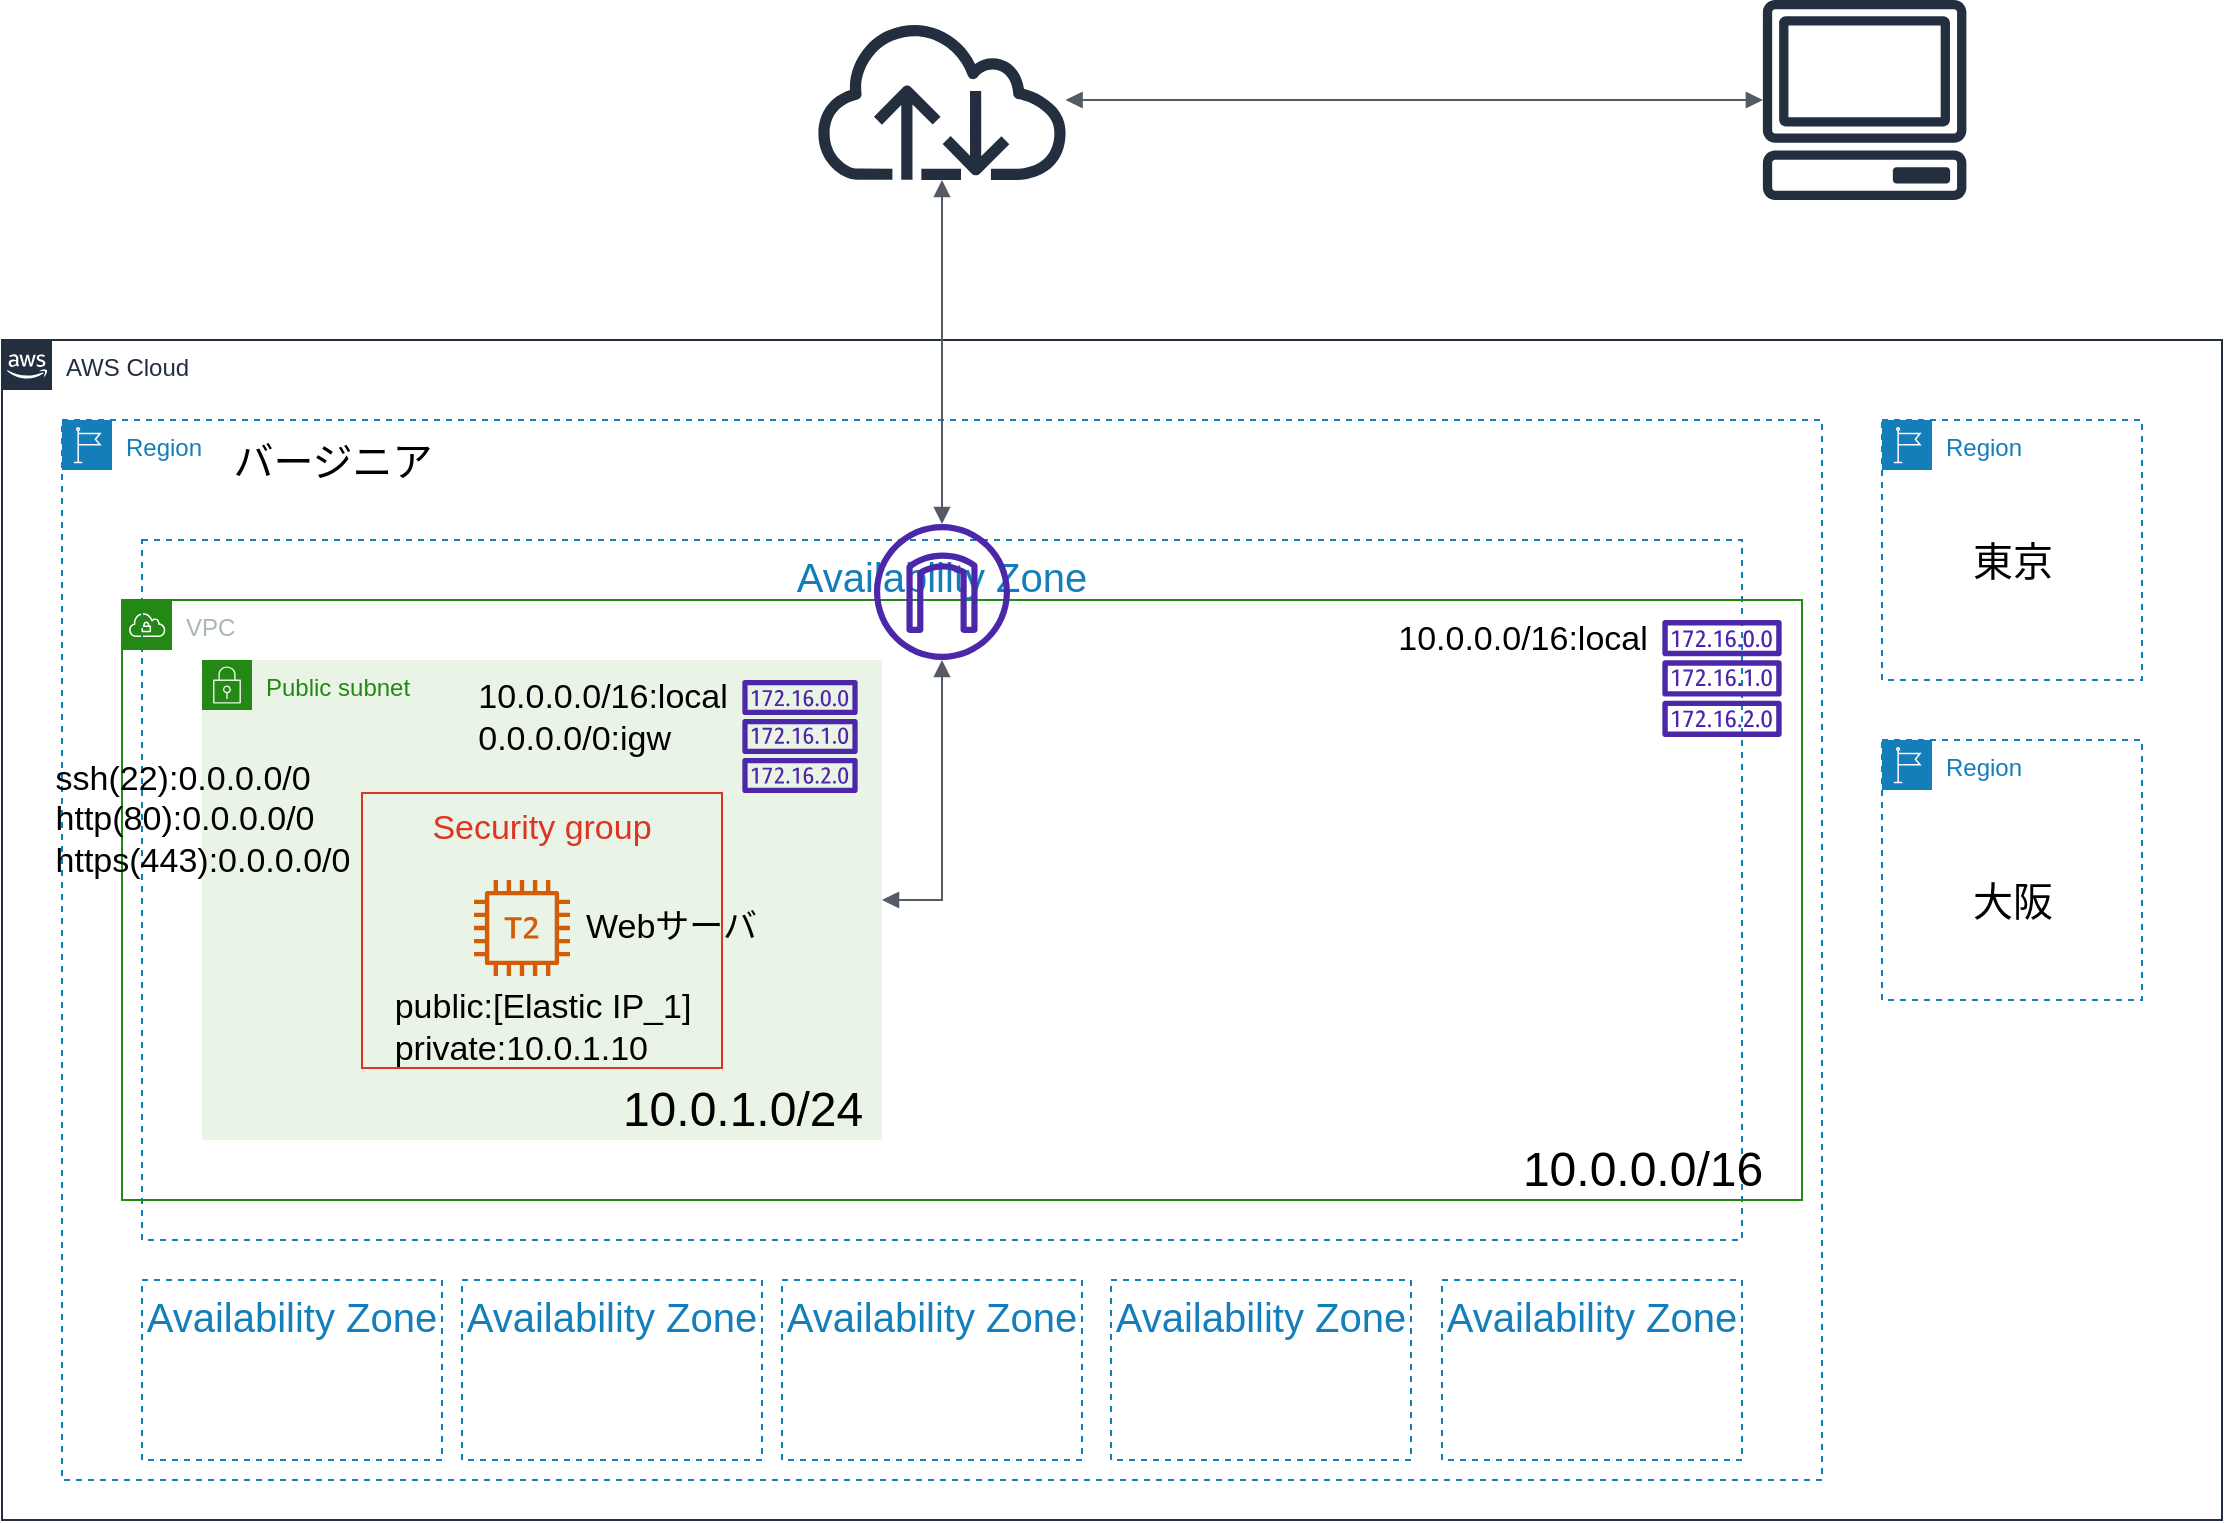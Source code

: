 <mxfile version="16.5.3" type="device"><diagram id="jHGPRK7OEZZswcV6LGpF" name="Page-1"><mxGraphModel dx="1381" dy="794" grid="1" gridSize="10" guides="1" tooltips="1" connect="1" arrows="1" fold="1" page="1" pageScale="1" pageWidth="1169" pageHeight="827" math="0" shadow="0"><root><mxCell id="0"/><mxCell id="1" parent="0"/><mxCell id="D1KLTxWbHaSVt6todmUT-1" value="AWS Cloud" style="points=[[0,0],[0.25,0],[0.5,0],[0.75,0],[1,0],[1,0.25],[1,0.5],[1,0.75],[1,1],[0.75,1],[0.5,1],[0.25,1],[0,1],[0,0.75],[0,0.5],[0,0.25]];outlineConnect=0;gradientColor=none;html=1;whiteSpace=wrap;fontSize=12;fontStyle=0;shape=mxgraph.aws4.group;grIcon=mxgraph.aws4.group_aws_cloud_alt;strokeColor=#232F3E;fillColor=none;verticalAlign=top;align=left;spacingLeft=30;fontColor=#232F3E;dashed=0;" parent="1" vertex="1"><mxGeometry x="30" y="210" width="1110" height="590" as="geometry"/></mxCell><mxCell id="D1KLTxWbHaSVt6todmUT-3" value="Region" style="points=[[0,0],[0.25,0],[0.5,0],[0.75,0],[1,0],[1,0.25],[1,0.5],[1,0.75],[1,1],[0.75,1],[0.5,1],[0.25,1],[0,1],[0,0.75],[0,0.5],[0,0.25]];outlineConnect=0;gradientColor=none;html=1;whiteSpace=wrap;fontSize=12;fontStyle=0;shape=mxgraph.aws4.group;grIcon=mxgraph.aws4.group_region;strokeColor=#147EBA;fillColor=none;verticalAlign=top;align=left;spacingLeft=30;fontColor=#147EBA;dashed=1;" parent="1" vertex="1"><mxGeometry x="60" y="250" width="880" height="530" as="geometry"/></mxCell><mxCell id="D1KLTxWbHaSVt6todmUT-4" value="&lt;font style=&quot;font-size: 20px&quot;&gt;バージニア&lt;/font&gt;" style="text;html=1;resizable=0;autosize=1;align=center;verticalAlign=middle;points=[];fillColor=none;strokeColor=none;rounded=0;" parent="1" vertex="1"><mxGeometry x="135" y="260" width="120" height="20" as="geometry"/></mxCell><mxCell id="D1KLTxWbHaSVt6todmUT-5" value="Region" style="points=[[0,0],[0.25,0],[0.5,0],[0.75,0],[1,0],[1,0.25],[1,0.5],[1,0.75],[1,1],[0.75,1],[0.5,1],[0.25,1],[0,1],[0,0.75],[0,0.5],[0,0.25]];outlineConnect=0;gradientColor=none;html=1;whiteSpace=wrap;fontSize=12;fontStyle=0;shape=mxgraph.aws4.group;grIcon=mxgraph.aws4.group_region;strokeColor=#147EBA;fillColor=none;verticalAlign=top;align=left;spacingLeft=30;fontColor=#147EBA;dashed=1;" parent="1" vertex="1"><mxGeometry x="970" y="250" width="130" height="130" as="geometry"/></mxCell><mxCell id="D1KLTxWbHaSVt6todmUT-6" value="Region" style="points=[[0,0],[0.25,0],[0.5,0],[0.75,0],[1,0],[1,0.25],[1,0.5],[1,0.75],[1,1],[0.75,1],[0.5,1],[0.25,1],[0,1],[0,0.75],[0,0.5],[0,0.25]];outlineConnect=0;gradientColor=none;html=1;whiteSpace=wrap;fontSize=12;fontStyle=0;shape=mxgraph.aws4.group;grIcon=mxgraph.aws4.group_region;strokeColor=#147EBA;fillColor=none;verticalAlign=top;align=left;spacingLeft=30;fontColor=#147EBA;dashed=1;" parent="1" vertex="1"><mxGeometry x="970" y="410" width="130" height="130" as="geometry"/></mxCell><mxCell id="D1KLTxWbHaSVt6todmUT-7" value="&lt;font style=&quot;font-size: 20px&quot;&gt;東京&lt;/font&gt;" style="text;html=1;resizable=0;autosize=1;align=center;verticalAlign=middle;points=[];fillColor=none;strokeColor=none;rounded=0;" parent="1" vertex="1"><mxGeometry x="1005" y="310" width="60" height="20" as="geometry"/></mxCell><mxCell id="D1KLTxWbHaSVt6todmUT-8" value="&lt;font style=&quot;font-size: 20px&quot;&gt;大阪&lt;/font&gt;" style="text;html=1;resizable=0;autosize=1;align=center;verticalAlign=middle;points=[];fillColor=none;strokeColor=none;rounded=0;" parent="1" vertex="1"><mxGeometry x="1005" y="480" width="60" height="20" as="geometry"/></mxCell><mxCell id="D1KLTxWbHaSVt6todmUT-9" value="Availability Zone" style="fillColor=none;strokeColor=#147EBA;dashed=1;verticalAlign=top;fontStyle=0;fontColor=#147EBA;fontSize=20;" parent="1" vertex="1"><mxGeometry x="100" y="310" width="800" height="350" as="geometry"/></mxCell><mxCell id="D1KLTxWbHaSVt6todmUT-11" value="Availability Zone" style="fillColor=none;strokeColor=#147EBA;dashed=1;verticalAlign=top;fontStyle=0;fontColor=#147EBA;fontSize=20;" parent="1" vertex="1"><mxGeometry x="100" y="680" width="150" height="90" as="geometry"/></mxCell><mxCell id="D1KLTxWbHaSVt6todmUT-12" value="Availability Zone" style="fillColor=none;strokeColor=#147EBA;dashed=1;verticalAlign=top;fontStyle=0;fontColor=#147EBA;fontSize=20;" parent="1" vertex="1"><mxGeometry x="260" y="680" width="150" height="90" as="geometry"/></mxCell><mxCell id="D1KLTxWbHaSVt6todmUT-13" value="Availability Zone" style="fillColor=none;strokeColor=#147EBA;dashed=1;verticalAlign=top;fontStyle=0;fontColor=#147EBA;fontSize=20;" parent="1" vertex="1"><mxGeometry x="420" y="680" width="150" height="90" as="geometry"/></mxCell><mxCell id="D1KLTxWbHaSVt6todmUT-14" value="Availability Zone" style="fillColor=none;strokeColor=#147EBA;dashed=1;verticalAlign=top;fontStyle=0;fontColor=#147EBA;fontSize=20;" parent="1" vertex="1"><mxGeometry x="584.5" y="680" width="150" height="90" as="geometry"/></mxCell><mxCell id="D1KLTxWbHaSVt6todmUT-15" value="Availability Zone" style="fillColor=none;strokeColor=#147EBA;dashed=1;verticalAlign=top;fontStyle=0;fontColor=#147EBA;fontSize=20;" parent="1" vertex="1"><mxGeometry x="750" y="680" width="150" height="90" as="geometry"/></mxCell><mxCell id="D1KLTxWbHaSVt6todmUT-16" value="VPC" style="points=[[0,0],[0.25,0],[0.5,0],[0.75,0],[1,0],[1,0.25],[1,0.5],[1,0.75],[1,1],[0.75,1],[0.5,1],[0.25,1],[0,1],[0,0.75],[0,0.5],[0,0.25]];outlineConnect=0;gradientColor=none;html=1;whiteSpace=wrap;fontSize=12;fontStyle=0;shape=mxgraph.aws4.group;grIcon=mxgraph.aws4.group_vpc;strokeColor=#248814;fillColor=none;verticalAlign=top;align=left;spacingLeft=30;fontColor=#AAB7B8;dashed=0;" parent="1" vertex="1"><mxGeometry x="90" y="340" width="840" height="300" as="geometry"/></mxCell><mxCell id="D1KLTxWbHaSVt6todmUT-17" value="&lt;font style=&quot;font-size: 24px&quot;&gt;10.0.0.0/16&lt;/font&gt;" style="text;html=1;resizable=0;autosize=1;align=center;verticalAlign=middle;points=[];fillColor=none;strokeColor=none;rounded=0;fontSize=20;" parent="1" vertex="1"><mxGeometry x="780" y="610" width="140" height="30" as="geometry"/></mxCell><mxCell id="D1KLTxWbHaSVt6todmUT-18" value="Public subnet" style="points=[[0,0],[0.25,0],[0.5,0],[0.75,0],[1,0],[1,0.25],[1,0.5],[1,0.75],[1,1],[0.75,1],[0.5,1],[0.25,1],[0,1],[0,0.75],[0,0.5],[0,0.25]];outlineConnect=0;gradientColor=none;html=1;whiteSpace=wrap;fontSize=12;fontStyle=0;shape=mxgraph.aws4.group;grIcon=mxgraph.aws4.group_security_group;grStroke=0;strokeColor=#248814;fillColor=#E9F3E6;verticalAlign=top;align=left;spacingLeft=30;fontColor=#248814;dashed=0;" parent="1" vertex="1"><mxGeometry x="130" y="370" width="340" height="240" as="geometry"/></mxCell><mxCell id="D1KLTxWbHaSVt6todmUT-19" value="&lt;font style=&quot;font-size: 24px&quot;&gt;10.0.1.0/24&lt;/font&gt;" style="text;html=1;resizable=0;autosize=1;align=center;verticalAlign=middle;points=[];fillColor=none;strokeColor=none;rounded=0;fontSize=20;" parent="1" vertex="1"><mxGeometry x="330" y="580" width="140" height="30" as="geometry"/></mxCell><mxCell id="D1KLTxWbHaSVt6todmUT-22" value="" style="sketch=0;outlineConnect=0;fontColor=#232F3E;gradientColor=none;fillColor=#232F3E;strokeColor=none;dashed=0;verticalLabelPosition=bottom;verticalAlign=top;align=center;html=1;fontSize=12;fontStyle=0;aspect=fixed;pointerEvents=1;shape=mxgraph.aws4.client;" parent="1" vertex="1"><mxGeometry x="910" y="40" width="102.63" height="100" as="geometry"/></mxCell><mxCell id="D1KLTxWbHaSVt6todmUT-23" value="" style="sketch=0;outlineConnect=0;fontColor=#232F3E;gradientColor=none;fillColor=#232F3E;strokeColor=none;dashed=0;verticalLabelPosition=bottom;verticalAlign=top;align=center;html=1;fontSize=12;fontStyle=0;aspect=fixed;pointerEvents=1;shape=mxgraph.aws4.internet;" parent="1" vertex="1"><mxGeometry x="435" y="50" width="130" height="80" as="geometry"/></mxCell><mxCell id="ukqF0awiUCykZ0KiMhG7-1" value="" style="sketch=0;outlineConnect=0;fontColor=#232F3E;gradientColor=none;fillColor=#4D27AA;strokeColor=none;dashed=0;verticalLabelPosition=bottom;verticalAlign=top;align=center;html=1;fontSize=12;fontStyle=0;aspect=fixed;pointerEvents=1;shape=mxgraph.aws4.internet_gateway;" vertex="1" parent="1"><mxGeometry x="466" y="302" width="68" height="68" as="geometry"/></mxCell><mxCell id="ukqF0awiUCykZ0KiMhG7-2" value="" style="edgeStyle=orthogonalEdgeStyle;html=1;endArrow=block;elbow=vertical;startArrow=block;startFill=1;endFill=1;strokeColor=#545B64;rounded=0;" edge="1" parent="1" source="ukqF0awiUCykZ0KiMhG7-1" target="D1KLTxWbHaSVt6todmUT-23"><mxGeometry width="100" relative="1" as="geometry"><mxPoint x="390" y="380" as="sourcePoint"/><mxPoint x="490" y="380" as="targetPoint"/></mxGeometry></mxCell><mxCell id="ukqF0awiUCykZ0KiMhG7-3" value="" style="edgeStyle=orthogonalEdgeStyle;html=1;endArrow=block;elbow=vertical;startArrow=block;startFill=1;endFill=1;strokeColor=#545B64;rounded=0;" edge="1" parent="1" source="D1KLTxWbHaSVt6todmUT-23" target="D1KLTxWbHaSVt6todmUT-22"><mxGeometry width="100" relative="1" as="geometry"><mxPoint x="390" y="380" as="sourcePoint"/><mxPoint x="490" y="380" as="targetPoint"/></mxGeometry></mxCell><mxCell id="ukqF0awiUCykZ0KiMhG7-4" value="" style="sketch=0;outlineConnect=0;fontColor=#232F3E;gradientColor=none;fillColor=#4D27AA;strokeColor=none;dashed=0;verticalLabelPosition=bottom;verticalAlign=top;align=center;html=1;fontSize=12;fontStyle=0;aspect=fixed;pointerEvents=1;shape=mxgraph.aws4.route_table;" vertex="1" parent="1"><mxGeometry x="860" y="350" width="60" height="58.46" as="geometry"/></mxCell><mxCell id="ukqF0awiUCykZ0KiMhG7-5" value="&lt;font style=&quot;font-size: 17px&quot;&gt;10.0.0.0/16:local&lt;/font&gt;" style="text;html=1;resizable=0;autosize=1;align=center;verticalAlign=middle;points=[];fillColor=none;strokeColor=none;rounded=0;" vertex="1" parent="1"><mxGeometry x="720" y="350" width="140" height="20" as="geometry"/></mxCell><mxCell id="ukqF0awiUCykZ0KiMhG7-6" value="" style="sketch=0;outlineConnect=0;fontColor=#232F3E;gradientColor=none;fillColor=#4D27AA;strokeColor=none;dashed=0;verticalLabelPosition=bottom;verticalAlign=top;align=center;html=1;fontSize=12;fontStyle=0;aspect=fixed;pointerEvents=1;shape=mxgraph.aws4.route_table;" vertex="1" parent="1"><mxGeometry x="400" y="380" width="58" height="56.51" as="geometry"/></mxCell><mxCell id="ukqF0awiUCykZ0KiMhG7-7" value="&lt;div style=&quot;text-align: left&quot;&gt;&lt;span style=&quot;font-size: 17px&quot;&gt;10.0.0.0/16:local&lt;/span&gt;&lt;/div&gt;&lt;font style=&quot;font-size: 17px&quot;&gt;&lt;div style=&quot;text-align: left&quot;&gt;&lt;span&gt;0.0.0.0/0:igw&lt;/span&gt;&lt;/div&gt;&lt;/font&gt;" style="text;html=1;resizable=0;autosize=1;align=center;verticalAlign=middle;points=[];fillColor=none;strokeColor=none;rounded=0;" vertex="1" parent="1"><mxGeometry x="260" y="384" width="140" height="30" as="geometry"/></mxCell><mxCell id="ukqF0awiUCykZ0KiMhG7-9" value="" style="edgeStyle=orthogonalEdgeStyle;html=1;endArrow=block;elbow=vertical;startArrow=block;startFill=1;endFill=1;strokeColor=#545B64;rounded=0;fontSize=17;exitX=1;exitY=0.5;exitDx=0;exitDy=0;" edge="1" parent="1" source="D1KLTxWbHaSVt6todmUT-18" target="ukqF0awiUCykZ0KiMhG7-1"><mxGeometry width="100" relative="1" as="geometry"><mxPoint x="450" y="390" as="sourcePoint"/><mxPoint x="550" y="390" as="targetPoint"/></mxGeometry></mxCell><mxCell id="ukqF0awiUCykZ0KiMhG7-10" value="" style="sketch=0;outlineConnect=0;fontColor=#232F3E;gradientColor=none;fillColor=#D45B07;strokeColor=none;dashed=0;verticalLabelPosition=bottom;verticalAlign=top;align=center;html=1;fontSize=12;fontStyle=0;aspect=fixed;pointerEvents=1;shape=mxgraph.aws4.t2_instance;" vertex="1" parent="1"><mxGeometry x="266" y="480" width="48" height="48" as="geometry"/></mxCell><mxCell id="ukqF0awiUCykZ0KiMhG7-11" value="&lt;div style=&quot;text-align: left&quot;&gt;&lt;span style=&quot;font-size: 17px&quot;&gt;public:[Elastic IP_1]&lt;/span&gt;&lt;/div&gt;&lt;div style=&quot;text-align: left&quot;&gt;&lt;span style=&quot;font-size: 17px&quot;&gt;private:10.0.1.10&lt;/span&gt;&lt;/div&gt;" style="text;html=1;resizable=0;autosize=1;align=center;verticalAlign=middle;points=[];fillColor=none;strokeColor=none;rounded=0;" vertex="1" parent="1"><mxGeometry x="220" y="534" width="160" height="40" as="geometry"/></mxCell><mxCell id="ukqF0awiUCykZ0KiMhG7-12" value="&lt;font style=&quot;font-size: 17px&quot;&gt;Webサーバ&lt;/font&gt;" style="text;html=1;resizable=0;autosize=1;align=left;verticalAlign=middle;points=[];fillColor=none;strokeColor=none;rounded=0;" vertex="1" parent="1"><mxGeometry x="320" y="494" width="100" height="20" as="geometry"/></mxCell><mxCell id="ukqF0awiUCykZ0KiMhG7-13" value="Security group" style="fillColor=none;strokeColor=#DD3522;verticalAlign=top;fontStyle=0;fontColor=#DD3522;fontSize=17;" vertex="1" parent="1"><mxGeometry x="210" y="436.51" width="180" height="137.5" as="geometry"/></mxCell><mxCell id="ukqF0awiUCykZ0KiMhG7-16" value="&lt;div style=&quot;text-align: left&quot;&gt;&lt;span style=&quot;font-size: 17px&quot;&gt;ssh(22):0.0.0.0/0&lt;/span&gt;&lt;/div&gt;&lt;span style=&quot;font-size: 17px&quot;&gt;&lt;div style=&quot;text-align: left&quot;&gt;&lt;span&gt;http(80):&lt;/span&gt;&lt;span&gt;0.0.0.0/0&lt;/span&gt;&lt;/div&gt;&lt;/span&gt;&lt;span style=&quot;font-size: 17px&quot;&gt;&lt;div style=&quot;text-align: left&quot;&gt;&lt;span&gt;https(443):&lt;/span&gt;&lt;span&gt;0.0.0.0/0&lt;/span&gt;&lt;/div&gt;&lt;/span&gt;" style="text;html=1;resizable=0;autosize=1;align=center;verticalAlign=middle;points=[];fillColor=none;strokeColor=none;rounded=0;" vertex="1" parent="1"><mxGeometry x="50" y="425" width="160" height="50" as="geometry"/></mxCell></root></mxGraphModel></diagram></mxfile>